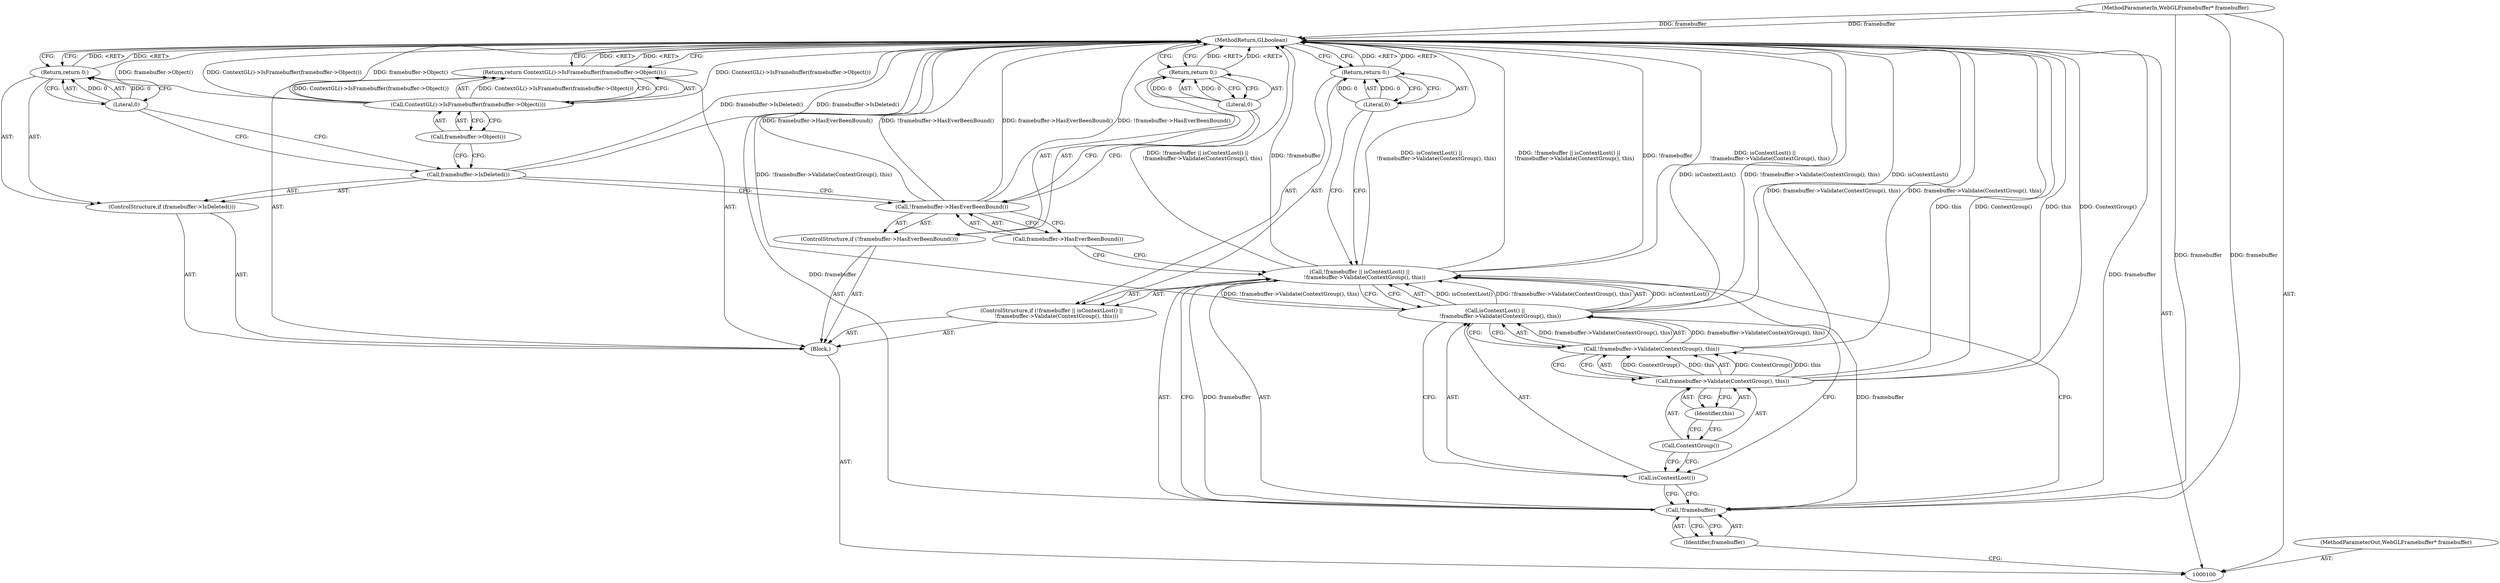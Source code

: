 digraph "0_Chrome_98095c718d7580b5d6715e5bfd8698234ecb4470_6" {
"1000127" [label="(MethodReturn,GLboolean)"];
"1000123" [label="(Literal,0)"];
"1000122" [label="(Return,return 0;)"];
"1000124" [label="(Return,return ContextGL()->IsFramebuffer(framebuffer->Object());)"];
"1000126" [label="(Call,framebuffer->Object())"];
"1000125" [label="(Call,ContextGL()->IsFramebuffer(framebuffer->Object()))"];
"1000102" [label="(Block,)"];
"1000101" [label="(MethodParameterIn,WebGLFramebuffer* framebuffer)"];
"1000167" [label="(MethodParameterOut,WebGLFramebuffer* framebuffer)"];
"1000103" [label="(ControlStructure,if (!framebuffer || isContextLost() ||\n      !framebuffer->Validate(ContextGroup(), this)))"];
"1000107" [label="(Call,isContextLost() ||\n      !framebuffer->Validate(ContextGroup(), this))"];
"1000108" [label="(Call,isContextLost())"];
"1000104" [label="(Call,!framebuffer || isContextLost() ||\n      !framebuffer->Validate(ContextGroup(), this))"];
"1000105" [label="(Call,!framebuffer)"];
"1000106" [label="(Identifier,framebuffer)"];
"1000111" [label="(Call,ContextGroup())"];
"1000112" [label="(Identifier,this)"];
"1000109" [label="(Call,!framebuffer->Validate(ContextGroup(), this))"];
"1000110" [label="(Call,framebuffer->Validate(ContextGroup(), this))"];
"1000114" [label="(Literal,0)"];
"1000113" [label="(Return,return 0;)"];
"1000115" [label="(ControlStructure,if (!framebuffer->HasEverBeenBound()))"];
"1000116" [label="(Call,!framebuffer->HasEverBeenBound())"];
"1000117" [label="(Call,framebuffer->HasEverBeenBound())"];
"1000119" [label="(Literal,0)"];
"1000118" [label="(Return,return 0;)"];
"1000120" [label="(ControlStructure,if (framebuffer->IsDeleted()))"];
"1000121" [label="(Call,framebuffer->IsDeleted())"];
"1000127" -> "1000100"  [label="AST: "];
"1000127" -> "1000113"  [label="CFG: "];
"1000127" -> "1000118"  [label="CFG: "];
"1000127" -> "1000122"  [label="CFG: "];
"1000127" -> "1000124"  [label="CFG: "];
"1000122" -> "1000127"  [label="DDG: <RET>"];
"1000118" -> "1000127"  [label="DDG: <RET>"];
"1000116" -> "1000127"  [label="DDG: framebuffer->HasEverBeenBound()"];
"1000116" -> "1000127"  [label="DDG: !framebuffer->HasEverBeenBound()"];
"1000125" -> "1000127"  [label="DDG: framebuffer->Object()"];
"1000125" -> "1000127"  [label="DDG: ContextGL()->IsFramebuffer(framebuffer->Object())"];
"1000107" -> "1000127"  [label="DDG: isContextLost()"];
"1000107" -> "1000127"  [label="DDG: !framebuffer->Validate(ContextGroup(), this)"];
"1000104" -> "1000127"  [label="DDG: isContextLost() ||\n      !framebuffer->Validate(ContextGroup(), this)"];
"1000104" -> "1000127"  [label="DDG: !framebuffer || isContextLost() ||\n      !framebuffer->Validate(ContextGroup(), this)"];
"1000104" -> "1000127"  [label="DDG: !framebuffer"];
"1000121" -> "1000127"  [label="DDG: framebuffer->IsDeleted()"];
"1000110" -> "1000127"  [label="DDG: this"];
"1000110" -> "1000127"  [label="DDG: ContextGroup()"];
"1000101" -> "1000127"  [label="DDG: framebuffer"];
"1000109" -> "1000127"  [label="DDG: framebuffer->Validate(ContextGroup(), this)"];
"1000105" -> "1000127"  [label="DDG: framebuffer"];
"1000124" -> "1000127"  [label="DDG: <RET>"];
"1000113" -> "1000127"  [label="DDG: <RET>"];
"1000123" -> "1000122"  [label="AST: "];
"1000123" -> "1000121"  [label="CFG: "];
"1000122" -> "1000123"  [label="CFG: "];
"1000123" -> "1000122"  [label="DDG: 0"];
"1000122" -> "1000120"  [label="AST: "];
"1000122" -> "1000123"  [label="CFG: "];
"1000123" -> "1000122"  [label="AST: "];
"1000127" -> "1000122"  [label="CFG: "];
"1000122" -> "1000127"  [label="DDG: <RET>"];
"1000123" -> "1000122"  [label="DDG: 0"];
"1000124" -> "1000102"  [label="AST: "];
"1000124" -> "1000125"  [label="CFG: "];
"1000125" -> "1000124"  [label="AST: "];
"1000127" -> "1000124"  [label="CFG: "];
"1000124" -> "1000127"  [label="DDG: <RET>"];
"1000125" -> "1000124"  [label="DDG: ContextGL()->IsFramebuffer(framebuffer->Object())"];
"1000126" -> "1000125"  [label="AST: "];
"1000126" -> "1000121"  [label="CFG: "];
"1000125" -> "1000126"  [label="CFG: "];
"1000125" -> "1000124"  [label="AST: "];
"1000125" -> "1000126"  [label="CFG: "];
"1000126" -> "1000125"  [label="AST: "];
"1000124" -> "1000125"  [label="CFG: "];
"1000125" -> "1000127"  [label="DDG: framebuffer->Object()"];
"1000125" -> "1000127"  [label="DDG: ContextGL()->IsFramebuffer(framebuffer->Object())"];
"1000125" -> "1000124"  [label="DDG: ContextGL()->IsFramebuffer(framebuffer->Object())"];
"1000102" -> "1000100"  [label="AST: "];
"1000103" -> "1000102"  [label="AST: "];
"1000115" -> "1000102"  [label="AST: "];
"1000120" -> "1000102"  [label="AST: "];
"1000124" -> "1000102"  [label="AST: "];
"1000101" -> "1000100"  [label="AST: "];
"1000101" -> "1000127"  [label="DDG: framebuffer"];
"1000101" -> "1000105"  [label="DDG: framebuffer"];
"1000167" -> "1000100"  [label="AST: "];
"1000103" -> "1000102"  [label="AST: "];
"1000104" -> "1000103"  [label="AST: "];
"1000113" -> "1000103"  [label="AST: "];
"1000107" -> "1000104"  [label="AST: "];
"1000107" -> "1000108"  [label="CFG: "];
"1000107" -> "1000109"  [label="CFG: "];
"1000108" -> "1000107"  [label="AST: "];
"1000109" -> "1000107"  [label="AST: "];
"1000104" -> "1000107"  [label="CFG: "];
"1000107" -> "1000127"  [label="DDG: isContextLost()"];
"1000107" -> "1000127"  [label="DDG: !framebuffer->Validate(ContextGroup(), this)"];
"1000107" -> "1000104"  [label="DDG: isContextLost()"];
"1000107" -> "1000104"  [label="DDG: !framebuffer->Validate(ContextGroup(), this)"];
"1000109" -> "1000107"  [label="DDG: framebuffer->Validate(ContextGroup(), this)"];
"1000108" -> "1000107"  [label="AST: "];
"1000108" -> "1000105"  [label="CFG: "];
"1000111" -> "1000108"  [label="CFG: "];
"1000107" -> "1000108"  [label="CFG: "];
"1000104" -> "1000103"  [label="AST: "];
"1000104" -> "1000105"  [label="CFG: "];
"1000104" -> "1000107"  [label="CFG: "];
"1000105" -> "1000104"  [label="AST: "];
"1000107" -> "1000104"  [label="AST: "];
"1000114" -> "1000104"  [label="CFG: "];
"1000117" -> "1000104"  [label="CFG: "];
"1000104" -> "1000127"  [label="DDG: isContextLost() ||\n      !framebuffer->Validate(ContextGroup(), this)"];
"1000104" -> "1000127"  [label="DDG: !framebuffer || isContextLost() ||\n      !framebuffer->Validate(ContextGroup(), this)"];
"1000104" -> "1000127"  [label="DDG: !framebuffer"];
"1000105" -> "1000104"  [label="DDG: framebuffer"];
"1000107" -> "1000104"  [label="DDG: isContextLost()"];
"1000107" -> "1000104"  [label="DDG: !framebuffer->Validate(ContextGroup(), this)"];
"1000105" -> "1000104"  [label="AST: "];
"1000105" -> "1000106"  [label="CFG: "];
"1000106" -> "1000105"  [label="AST: "];
"1000108" -> "1000105"  [label="CFG: "];
"1000104" -> "1000105"  [label="CFG: "];
"1000105" -> "1000127"  [label="DDG: framebuffer"];
"1000105" -> "1000104"  [label="DDG: framebuffer"];
"1000101" -> "1000105"  [label="DDG: framebuffer"];
"1000106" -> "1000105"  [label="AST: "];
"1000106" -> "1000100"  [label="CFG: "];
"1000105" -> "1000106"  [label="CFG: "];
"1000111" -> "1000110"  [label="AST: "];
"1000111" -> "1000108"  [label="CFG: "];
"1000112" -> "1000111"  [label="CFG: "];
"1000112" -> "1000110"  [label="AST: "];
"1000112" -> "1000111"  [label="CFG: "];
"1000110" -> "1000112"  [label="CFG: "];
"1000109" -> "1000107"  [label="AST: "];
"1000109" -> "1000110"  [label="CFG: "];
"1000110" -> "1000109"  [label="AST: "];
"1000107" -> "1000109"  [label="CFG: "];
"1000109" -> "1000127"  [label="DDG: framebuffer->Validate(ContextGroup(), this)"];
"1000109" -> "1000107"  [label="DDG: framebuffer->Validate(ContextGroup(), this)"];
"1000110" -> "1000109"  [label="DDG: ContextGroup()"];
"1000110" -> "1000109"  [label="DDG: this"];
"1000110" -> "1000109"  [label="AST: "];
"1000110" -> "1000112"  [label="CFG: "];
"1000111" -> "1000110"  [label="AST: "];
"1000112" -> "1000110"  [label="AST: "];
"1000109" -> "1000110"  [label="CFG: "];
"1000110" -> "1000127"  [label="DDG: this"];
"1000110" -> "1000127"  [label="DDG: ContextGroup()"];
"1000110" -> "1000109"  [label="DDG: ContextGroup()"];
"1000110" -> "1000109"  [label="DDG: this"];
"1000114" -> "1000113"  [label="AST: "];
"1000114" -> "1000104"  [label="CFG: "];
"1000113" -> "1000114"  [label="CFG: "];
"1000114" -> "1000113"  [label="DDG: 0"];
"1000113" -> "1000103"  [label="AST: "];
"1000113" -> "1000114"  [label="CFG: "];
"1000114" -> "1000113"  [label="AST: "];
"1000127" -> "1000113"  [label="CFG: "];
"1000113" -> "1000127"  [label="DDG: <RET>"];
"1000114" -> "1000113"  [label="DDG: 0"];
"1000115" -> "1000102"  [label="AST: "];
"1000116" -> "1000115"  [label="AST: "];
"1000118" -> "1000115"  [label="AST: "];
"1000116" -> "1000115"  [label="AST: "];
"1000116" -> "1000117"  [label="CFG: "];
"1000117" -> "1000116"  [label="AST: "];
"1000119" -> "1000116"  [label="CFG: "];
"1000121" -> "1000116"  [label="CFG: "];
"1000116" -> "1000127"  [label="DDG: framebuffer->HasEverBeenBound()"];
"1000116" -> "1000127"  [label="DDG: !framebuffer->HasEverBeenBound()"];
"1000117" -> "1000116"  [label="AST: "];
"1000117" -> "1000104"  [label="CFG: "];
"1000116" -> "1000117"  [label="CFG: "];
"1000119" -> "1000118"  [label="AST: "];
"1000119" -> "1000116"  [label="CFG: "];
"1000118" -> "1000119"  [label="CFG: "];
"1000119" -> "1000118"  [label="DDG: 0"];
"1000118" -> "1000115"  [label="AST: "];
"1000118" -> "1000119"  [label="CFG: "];
"1000119" -> "1000118"  [label="AST: "];
"1000127" -> "1000118"  [label="CFG: "];
"1000118" -> "1000127"  [label="DDG: <RET>"];
"1000119" -> "1000118"  [label="DDG: 0"];
"1000120" -> "1000102"  [label="AST: "];
"1000121" -> "1000120"  [label="AST: "];
"1000122" -> "1000120"  [label="AST: "];
"1000121" -> "1000120"  [label="AST: "];
"1000121" -> "1000116"  [label="CFG: "];
"1000123" -> "1000121"  [label="CFG: "];
"1000126" -> "1000121"  [label="CFG: "];
"1000121" -> "1000127"  [label="DDG: framebuffer->IsDeleted()"];
}

